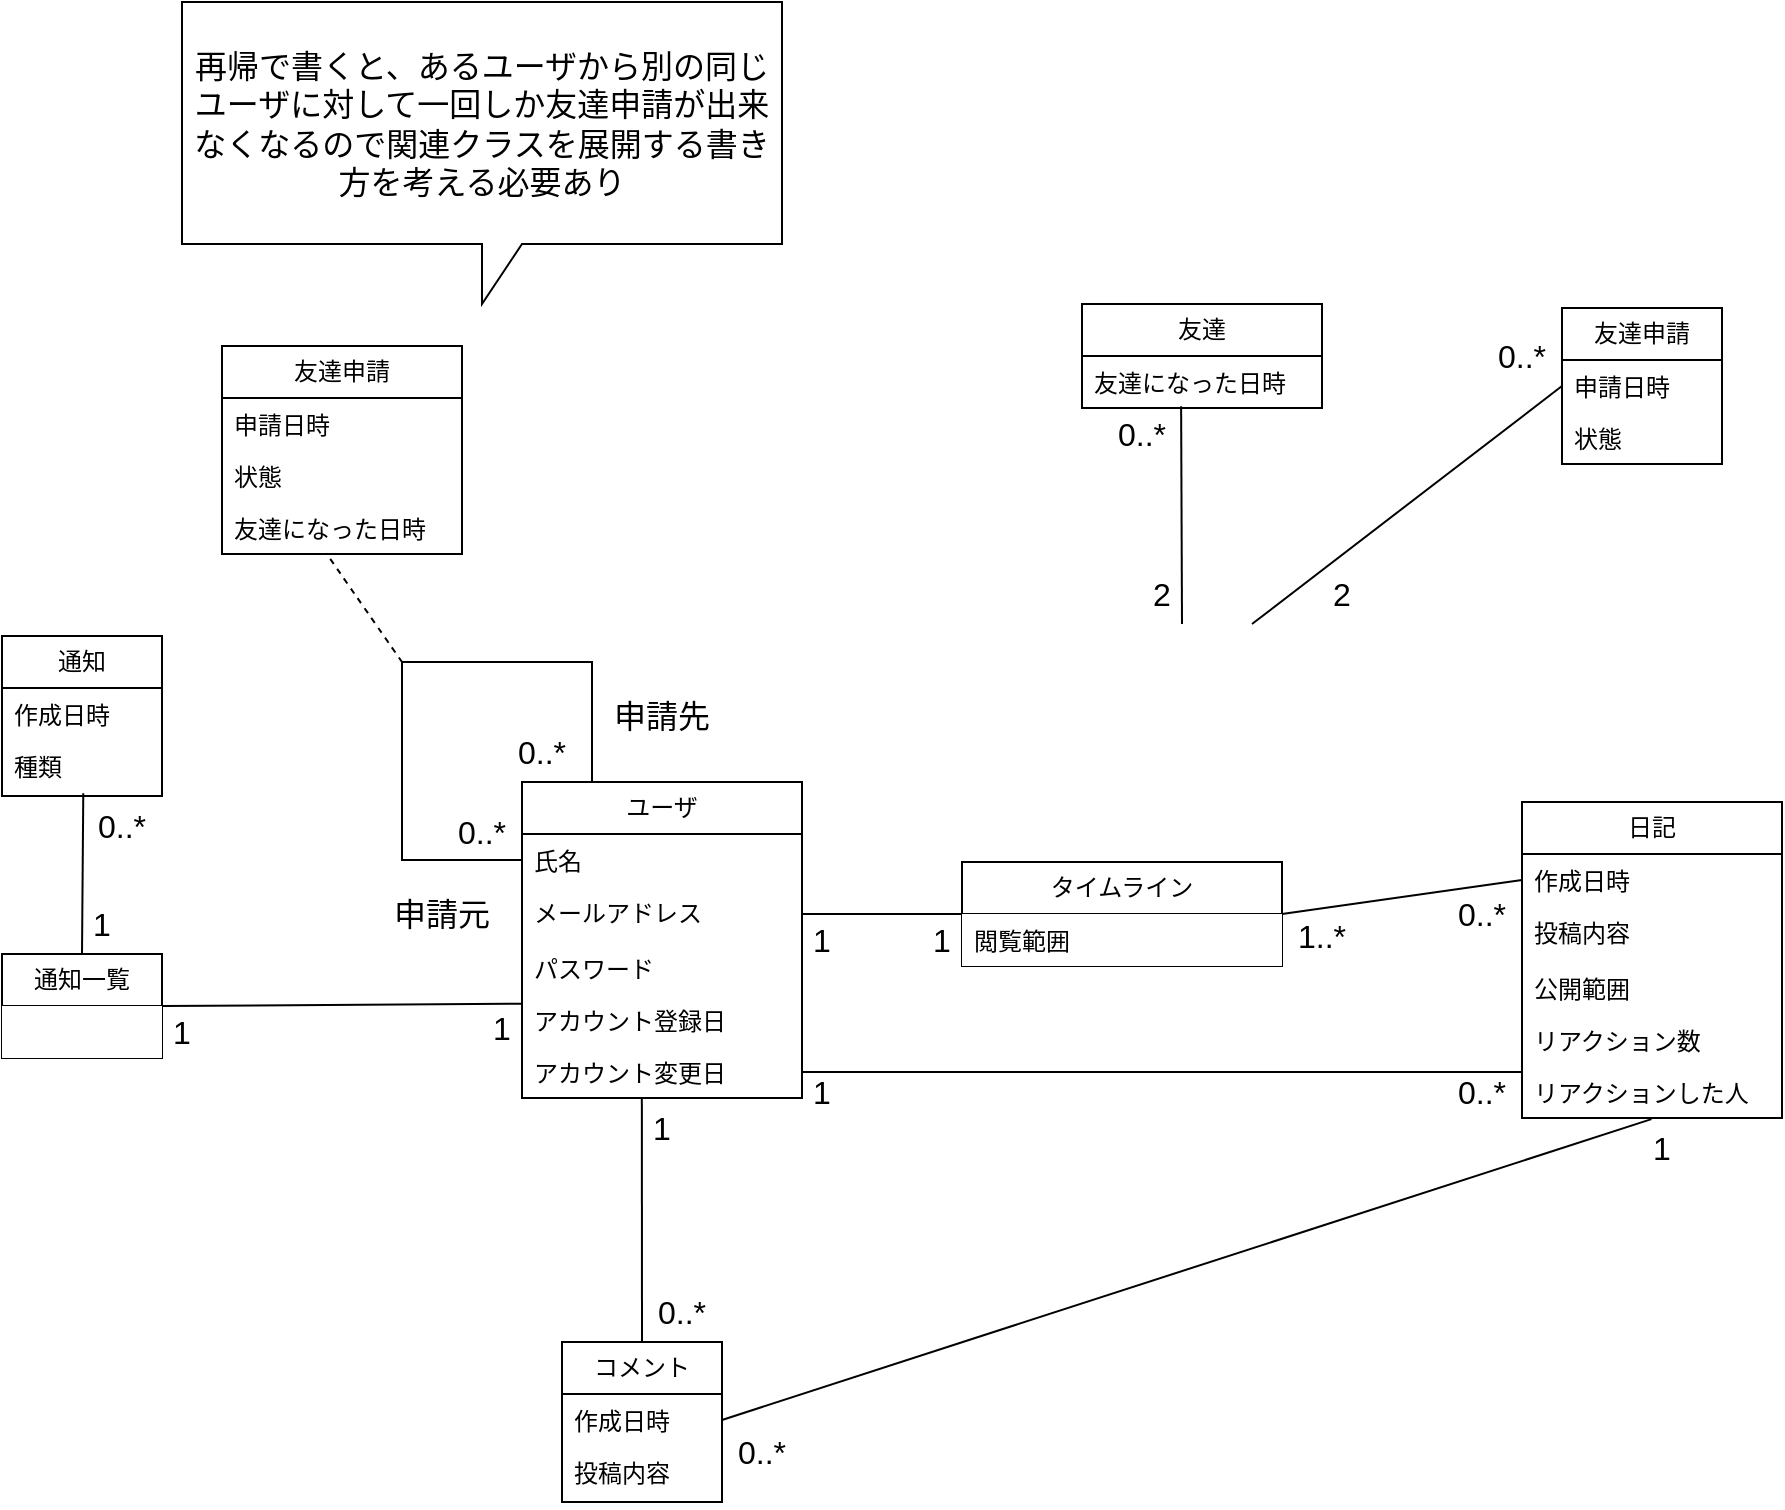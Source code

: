 <mxfile version="23.0.2" type="device">
  <diagram name="ページ1" id="LZfI1CUk9km0A86dHVaj">
    <mxGraphModel dx="1595" dy="1059" grid="1" gridSize="10" guides="1" tooltips="1" connect="1" arrows="1" fold="1" page="0" pageScale="1" pageWidth="827" pageHeight="1169" math="0" shadow="0">
      <root>
        <mxCell id="0" />
        <mxCell id="1" parent="0" />
        <mxCell id="7eO9XWPZNMCHQ968EDGg-1" value="ユーザ" style="swimlane;fontStyle=0;childLayout=stackLayout;horizontal=1;startSize=26;fillColor=none;horizontalStack=0;resizeParent=1;resizeParentMax=0;resizeLast=0;collapsible=1;marginBottom=0;whiteSpace=wrap;html=1;" parent="1" vertex="1">
          <mxGeometry x="100" y="200" width="140" height="158" as="geometry" />
        </mxCell>
        <mxCell id="mq1i-QJqIAr1nPFBBFSp-2" style="edgeStyle=orthogonalEdgeStyle;rounded=0;orthogonalLoop=1;jettySize=auto;html=1;exitX=0;exitY=0.5;exitDx=0;exitDy=0;entryX=0.25;entryY=0;entryDx=0;entryDy=0;fontSize=12;startSize=8;endSize=8;endArrow=none;endFill=0;" edge="1" parent="7eO9XWPZNMCHQ968EDGg-1" source="7eO9XWPZNMCHQ968EDGg-2" target="7eO9XWPZNMCHQ968EDGg-1">
          <mxGeometry relative="1" as="geometry">
            <Array as="points">
              <mxPoint x="-60" y="39" />
              <mxPoint x="-60" y="-60" />
              <mxPoint x="35" y="-60" />
            </Array>
          </mxGeometry>
        </mxCell>
        <mxCell id="7eO9XWPZNMCHQ968EDGg-2" value="氏名" style="text;strokeColor=none;fillColor=none;align=left;verticalAlign=top;spacingLeft=4;spacingRight=4;overflow=hidden;rotatable=0;points=[[0,0.5],[1,0.5]];portConstraint=eastwest;whiteSpace=wrap;html=1;" parent="7eO9XWPZNMCHQ968EDGg-1" vertex="1">
          <mxGeometry y="26" width="140" height="26" as="geometry" />
        </mxCell>
        <mxCell id="7eO9XWPZNMCHQ968EDGg-3" value="メールアドレス" style="text;strokeColor=none;fillColor=none;align=left;verticalAlign=top;spacingLeft=4;spacingRight=4;overflow=hidden;rotatable=0;points=[[0,0.5],[1,0.5]];portConstraint=eastwest;whiteSpace=wrap;html=1;" parent="7eO9XWPZNMCHQ968EDGg-1" vertex="1">
          <mxGeometry y="52" width="140" height="28" as="geometry" />
        </mxCell>
        <mxCell id="7eO9XWPZNMCHQ968EDGg-4" value="パスワード" style="text;strokeColor=none;fillColor=none;align=left;verticalAlign=top;spacingLeft=4;spacingRight=4;overflow=hidden;rotatable=0;points=[[0,0.5],[1,0.5]];portConstraint=eastwest;whiteSpace=wrap;html=1;" parent="7eO9XWPZNMCHQ968EDGg-1" vertex="1">
          <mxGeometry y="80" width="140" height="26" as="geometry" />
        </mxCell>
        <mxCell id="7eO9XWPZNMCHQ968EDGg-5" value="アカウント登録日" style="text;strokeColor=none;fillColor=none;align=left;verticalAlign=top;spacingLeft=4;spacingRight=4;overflow=hidden;rotatable=0;points=[[0,0.5],[1,0.5]];portConstraint=eastwest;whiteSpace=wrap;html=1;" parent="7eO9XWPZNMCHQ968EDGg-1" vertex="1">
          <mxGeometry y="106" width="140" height="26" as="geometry" />
        </mxCell>
        <mxCell id="7eO9XWPZNMCHQ968EDGg-6" value="アカウント変更日" style="text;strokeColor=none;fillColor=none;align=left;verticalAlign=top;spacingLeft=4;spacingRight=4;overflow=hidden;rotatable=0;points=[[0,0.5],[1,0.5]];portConstraint=eastwest;whiteSpace=wrap;html=1;" parent="7eO9XWPZNMCHQ968EDGg-1" vertex="1">
          <mxGeometry y="132" width="140" height="26" as="geometry" />
        </mxCell>
        <mxCell id="7eO9XWPZNMCHQ968EDGg-17" style="edgeStyle=none;curved=1;rounded=0;orthogonalLoop=1;jettySize=auto;html=1;exitX=0;exitY=0.5;exitDx=0;exitDy=0;entryX=1;entryY=0.5;entryDx=0;entryDy=0;fontSize=12;startSize=8;endSize=8;endArrow=none;endFill=0;" parent="1" source="7eO9XWPZNMCHQ968EDGg-7" target="7eO9XWPZNMCHQ968EDGg-3" edge="1">
          <mxGeometry relative="1" as="geometry" />
        </mxCell>
        <mxCell id="7eO9XWPZNMCHQ968EDGg-7" value="タイムライン" style="swimlane;fontStyle=0;childLayout=stackLayout;horizontal=1;startSize=26;fillColor=default;horizontalStack=0;resizeParent=1;resizeParentMax=0;resizeLast=0;collapsible=1;marginBottom=0;whiteSpace=wrap;html=1;" parent="1" vertex="1">
          <mxGeometry x="320" y="240" width="160" height="52" as="geometry" />
        </mxCell>
        <mxCell id="7eO9XWPZNMCHQ968EDGg-8" value="閲覧範囲" style="text;strokeColor=none;fillColor=default;align=left;verticalAlign=top;spacingLeft=4;spacingRight=4;overflow=hidden;rotatable=0;points=[[0,0.5],[1,0.5]];portConstraint=eastwest;whiteSpace=wrap;html=1;" parent="7eO9XWPZNMCHQ968EDGg-7" vertex="1">
          <mxGeometry y="26" width="160" height="26" as="geometry" />
        </mxCell>
        <mxCell id="7eO9XWPZNMCHQ968EDGg-9" value="日記" style="swimlane;fontStyle=0;childLayout=stackLayout;horizontal=1;startSize=26;fillColor=none;horizontalStack=0;resizeParent=1;resizeParentMax=0;resizeLast=0;collapsible=1;marginBottom=0;whiteSpace=wrap;html=1;" parent="1" vertex="1">
          <mxGeometry x="600" y="210" width="130" height="158" as="geometry" />
        </mxCell>
        <mxCell id="7eO9XWPZNMCHQ968EDGg-10" value="作成日時" style="text;strokeColor=none;fillColor=none;align=left;verticalAlign=top;spacingLeft=4;spacingRight=4;overflow=hidden;rotatable=0;points=[[0,0.5],[1,0.5]];portConstraint=eastwest;whiteSpace=wrap;html=1;" parent="7eO9XWPZNMCHQ968EDGg-9" vertex="1">
          <mxGeometry y="26" width="130" height="26" as="geometry" />
        </mxCell>
        <mxCell id="7eO9XWPZNMCHQ968EDGg-11" value="投稿内容" style="text;strokeColor=none;fillColor=none;align=left;verticalAlign=top;spacingLeft=4;spacingRight=4;overflow=hidden;rotatable=0;points=[[0,0.5],[1,0.5]];portConstraint=eastwest;whiteSpace=wrap;html=1;" parent="7eO9XWPZNMCHQ968EDGg-9" vertex="1">
          <mxGeometry y="52" width="130" height="28" as="geometry" />
        </mxCell>
        <mxCell id="7eO9XWPZNMCHQ968EDGg-12" value="公開範囲" style="text;strokeColor=none;fillColor=none;align=left;verticalAlign=top;spacingLeft=4;spacingRight=4;overflow=hidden;rotatable=0;points=[[0,0.5],[1,0.5]];portConstraint=eastwest;whiteSpace=wrap;html=1;" parent="7eO9XWPZNMCHQ968EDGg-9" vertex="1">
          <mxGeometry y="80" width="130" height="26" as="geometry" />
        </mxCell>
        <mxCell id="7eO9XWPZNMCHQ968EDGg-13" value="リアクション数" style="text;strokeColor=none;fillColor=none;align=left;verticalAlign=top;spacingLeft=4;spacingRight=4;overflow=hidden;rotatable=0;points=[[0,0.5],[1,0.5]];portConstraint=eastwest;whiteSpace=wrap;html=1;" parent="7eO9XWPZNMCHQ968EDGg-9" vertex="1">
          <mxGeometry y="106" width="130" height="26" as="geometry" />
        </mxCell>
        <mxCell id="7eO9XWPZNMCHQ968EDGg-14" value="リアクションした人" style="text;strokeColor=none;fillColor=none;align=left;verticalAlign=top;spacingLeft=4;spacingRight=4;overflow=hidden;rotatable=0;points=[[0,0.5],[1,0.5]];portConstraint=eastwest;whiteSpace=wrap;html=1;" parent="7eO9XWPZNMCHQ968EDGg-9" vertex="1">
          <mxGeometry y="132" width="130" height="26" as="geometry" />
        </mxCell>
        <mxCell id="7eO9XWPZNMCHQ968EDGg-15" value="友達" style="swimlane;fontStyle=0;childLayout=stackLayout;horizontal=1;startSize=26;fillColor=none;horizontalStack=0;resizeParent=1;resizeParentMax=0;resizeLast=0;collapsible=1;marginBottom=0;whiteSpace=wrap;html=1;" parent="1" vertex="1">
          <mxGeometry x="380" y="-39" width="120" height="52" as="geometry" />
        </mxCell>
        <mxCell id="7eO9XWPZNMCHQ968EDGg-16" value="友達になった日時" style="text;strokeColor=none;fillColor=none;align=left;verticalAlign=top;spacingLeft=4;spacingRight=4;overflow=hidden;rotatable=0;points=[[0,0.5],[1,0.5]];portConstraint=eastwest;whiteSpace=wrap;html=1;" parent="7eO9XWPZNMCHQ968EDGg-15" vertex="1">
          <mxGeometry y="26" width="120" height="26" as="geometry" />
        </mxCell>
        <mxCell id="7eO9XWPZNMCHQ968EDGg-18" value="1" style="text;html=1;strokeColor=none;fillColor=none;align=center;verticalAlign=middle;whiteSpace=wrap;rounded=0;fontSize=16;" parent="1" vertex="1">
          <mxGeometry x="240" y="264" width="20" height="30" as="geometry" />
        </mxCell>
        <mxCell id="7eO9XWPZNMCHQ968EDGg-19" value="1" style="text;html=1;strokeColor=none;fillColor=none;align=center;verticalAlign=middle;whiteSpace=wrap;rounded=0;fontSize=16;" parent="1" vertex="1">
          <mxGeometry x="300" y="264" width="20" height="30" as="geometry" />
        </mxCell>
        <mxCell id="7eO9XWPZNMCHQ968EDGg-21" style="edgeStyle=none;curved=1;rounded=0;orthogonalLoop=1;jettySize=auto;html=1;exitX=1;exitY=0.5;exitDx=0;exitDy=0;entryX=0;entryY=0.5;entryDx=0;entryDy=0;fontSize=12;startSize=8;endSize=8;endArrow=none;endFill=0;" parent="1" source="7eO9XWPZNMCHQ968EDGg-7" target="7eO9XWPZNMCHQ968EDGg-10" edge="1">
          <mxGeometry relative="1" as="geometry" />
        </mxCell>
        <mxCell id="7eO9XWPZNMCHQ968EDGg-22" value="1..*" style="text;html=1;strokeColor=none;fillColor=none;align=center;verticalAlign=middle;whiteSpace=wrap;rounded=0;fontSize=16;" parent="1" vertex="1">
          <mxGeometry x="480" y="262" width="40" height="30" as="geometry" />
        </mxCell>
        <mxCell id="7eO9XWPZNMCHQ968EDGg-23" value="0..*" style="text;html=1;strokeColor=none;fillColor=none;align=center;verticalAlign=middle;whiteSpace=wrap;rounded=0;fontSize=16;" parent="1" vertex="1">
          <mxGeometry x="560" y="251" width="40" height="30" as="geometry" />
        </mxCell>
        <mxCell id="7eO9XWPZNMCHQ968EDGg-24" style="edgeStyle=none;curved=1;rounded=0;orthogonalLoop=1;jettySize=auto;html=1;exitX=1;exitY=0.5;exitDx=0;exitDy=0;fontSize=12;startSize=8;endSize=8;endArrow=none;endFill=0;" parent="1" source="7eO9XWPZNMCHQ968EDGg-6" edge="1">
          <mxGeometry relative="1" as="geometry">
            <mxPoint x="600" y="345" as="targetPoint" />
          </mxGeometry>
        </mxCell>
        <mxCell id="7eO9XWPZNMCHQ968EDGg-25" value="1" style="text;html=1;strokeColor=none;fillColor=none;align=center;verticalAlign=middle;whiteSpace=wrap;rounded=0;fontSize=16;" parent="1" vertex="1">
          <mxGeometry x="240" y="340" width="20" height="30" as="geometry" />
        </mxCell>
        <mxCell id="7eO9XWPZNMCHQ968EDGg-26" value="0..*" style="text;html=1;strokeColor=none;fillColor=none;align=center;verticalAlign=middle;whiteSpace=wrap;rounded=0;fontSize=16;" parent="1" vertex="1">
          <mxGeometry x="560" y="340" width="40" height="30" as="geometry" />
        </mxCell>
        <mxCell id="7eO9XWPZNMCHQ968EDGg-28" style="edgeStyle=none;curved=1;rounded=0;orthogonalLoop=1;jettySize=auto;html=1;exitX=0.5;exitY=0;exitDx=0;exitDy=0;entryX=0.413;entryY=0.967;entryDx=0;entryDy=0;entryPerimeter=0;fontSize=12;startSize=8;endSize=8;endArrow=none;endFill=0;" parent="1" target="7eO9XWPZNMCHQ968EDGg-16" edge="1">
          <mxGeometry relative="1" as="geometry">
            <mxPoint x="430" y="121" as="sourcePoint" />
          </mxGeometry>
        </mxCell>
        <mxCell id="7eO9XWPZNMCHQ968EDGg-34" style="edgeStyle=none;curved=1;rounded=0;orthogonalLoop=1;jettySize=auto;html=1;exitX=0.75;exitY=0;exitDx=0;exitDy=0;entryX=0;entryY=0.5;entryDx=0;entryDy=0;fontSize=12;startSize=8;endSize=8;endArrow=none;endFill=0;" parent="1" target="7eO9XWPZNMCHQ968EDGg-32" edge="1">
          <mxGeometry relative="1" as="geometry">
            <mxPoint x="465" y="121" as="sourcePoint" />
          </mxGeometry>
        </mxCell>
        <mxCell id="7eO9XWPZNMCHQ968EDGg-29" value="2" style="text;html=1;strokeColor=none;fillColor=none;align=center;verticalAlign=middle;whiteSpace=wrap;rounded=0;fontSize=16;" parent="1" vertex="1">
          <mxGeometry x="410" y="91" width="20" height="30" as="geometry" />
        </mxCell>
        <mxCell id="7eO9XWPZNMCHQ968EDGg-30" value="0..*" style="text;html=1;strokeColor=none;fillColor=none;align=center;verticalAlign=middle;whiteSpace=wrap;rounded=0;fontSize=16;" parent="1" vertex="1">
          <mxGeometry x="390" y="11" width="40" height="30" as="geometry" />
        </mxCell>
        <mxCell id="7eO9XWPZNMCHQ968EDGg-31" value="友達申請" style="swimlane;fontStyle=0;childLayout=stackLayout;horizontal=1;startSize=26;fillColor=none;horizontalStack=0;resizeParent=1;resizeParentMax=0;resizeLast=0;collapsible=1;marginBottom=0;whiteSpace=wrap;html=1;" parent="1" vertex="1">
          <mxGeometry x="620" y="-37" width="80" height="78" as="geometry" />
        </mxCell>
        <mxCell id="7eO9XWPZNMCHQ968EDGg-32" value="申請日時" style="text;strokeColor=none;fillColor=none;align=left;verticalAlign=top;spacingLeft=4;spacingRight=4;overflow=hidden;rotatable=0;points=[[0,0.5],[1,0.5]];portConstraint=eastwest;whiteSpace=wrap;html=1;" parent="7eO9XWPZNMCHQ968EDGg-31" vertex="1">
          <mxGeometry y="26" width="80" height="26" as="geometry" />
        </mxCell>
        <mxCell id="7eO9XWPZNMCHQ968EDGg-33" value="状態" style="text;strokeColor=none;fillColor=none;align=left;verticalAlign=top;spacingLeft=4;spacingRight=4;overflow=hidden;rotatable=0;points=[[0,0.5],[1,0.5]];portConstraint=eastwest;whiteSpace=wrap;html=1;" parent="7eO9XWPZNMCHQ968EDGg-31" vertex="1">
          <mxGeometry y="52" width="80" height="26" as="geometry" />
        </mxCell>
        <mxCell id="7eO9XWPZNMCHQ968EDGg-35" value="2" style="text;html=1;strokeColor=none;fillColor=none;align=center;verticalAlign=middle;whiteSpace=wrap;rounded=0;fontSize=16;" parent="1" vertex="1">
          <mxGeometry x="500" y="91" width="20" height="30" as="geometry" />
        </mxCell>
        <mxCell id="7eO9XWPZNMCHQ968EDGg-36" value="0..*" style="text;html=1;strokeColor=none;fillColor=none;align=center;verticalAlign=middle;whiteSpace=wrap;rounded=0;fontSize=16;" parent="1" vertex="1">
          <mxGeometry x="580" y="-28" width="40" height="30" as="geometry" />
        </mxCell>
        <mxCell id="7eO9XWPZNMCHQ968EDGg-37" value="通知" style="swimlane;fontStyle=0;childLayout=stackLayout;horizontal=1;startSize=26;fillColor=none;horizontalStack=0;resizeParent=1;resizeParentMax=0;resizeLast=0;collapsible=1;marginBottom=0;whiteSpace=wrap;html=1;" parent="1" vertex="1">
          <mxGeometry x="-160" y="127" width="80" height="80" as="geometry" />
        </mxCell>
        <mxCell id="7eO9XWPZNMCHQ968EDGg-38" value="作成日時" style="text;strokeColor=none;fillColor=none;align=left;verticalAlign=top;spacingLeft=4;spacingRight=4;overflow=hidden;rotatable=0;points=[[0,0.5],[1,0.5]];portConstraint=eastwest;whiteSpace=wrap;html=1;" parent="7eO9XWPZNMCHQ968EDGg-37" vertex="1">
          <mxGeometry y="26" width="80" height="26" as="geometry" />
        </mxCell>
        <mxCell id="7eO9XWPZNMCHQ968EDGg-39" value="種類" style="text;strokeColor=none;fillColor=none;align=left;verticalAlign=top;spacingLeft=4;spacingRight=4;overflow=hidden;rotatable=0;points=[[0,0.5],[1,0.5]];portConstraint=eastwest;whiteSpace=wrap;html=1;" parent="7eO9XWPZNMCHQ968EDGg-37" vertex="1">
          <mxGeometry y="52" width="80" height="28" as="geometry" />
        </mxCell>
        <mxCell id="7eO9XWPZNMCHQ968EDGg-42" style="edgeStyle=none;curved=1;rounded=0;orthogonalLoop=1;jettySize=auto;html=1;exitX=1;exitY=0.5;exitDx=0;exitDy=0;entryX=-0.001;entryY=0.187;entryDx=0;entryDy=0;fontSize=12;startSize=8;endSize=8;endArrow=none;endFill=0;entryPerimeter=0;" parent="1" source="7eO9XWPZNMCHQ968EDGg-40" target="7eO9XWPZNMCHQ968EDGg-5" edge="1">
          <mxGeometry relative="1" as="geometry" />
        </mxCell>
        <mxCell id="7eO9XWPZNMCHQ968EDGg-40" value="通知一覧" style="swimlane;fontStyle=0;childLayout=stackLayout;horizontal=1;startSize=26;fillColor=default;horizontalStack=0;resizeParent=1;resizeParentMax=0;resizeLast=0;collapsible=1;marginBottom=0;whiteSpace=wrap;html=1;" parent="1" vertex="1">
          <mxGeometry x="-160" y="286" width="80" height="52" as="geometry" />
        </mxCell>
        <mxCell id="7eO9XWPZNMCHQ968EDGg-41" value="" style="text;strokeColor=none;fillColor=default;align=left;verticalAlign=top;spacingLeft=4;spacingRight=4;overflow=hidden;rotatable=0;points=[[0,0.5],[1,0.5]];portConstraint=eastwest;whiteSpace=wrap;html=1;" parent="7eO9XWPZNMCHQ968EDGg-40" vertex="1">
          <mxGeometry y="26" width="80" height="26" as="geometry" />
        </mxCell>
        <mxCell id="7eO9XWPZNMCHQ968EDGg-43" value="1" style="text;html=1;strokeColor=none;fillColor=none;align=center;verticalAlign=middle;whiteSpace=wrap;rounded=0;fontSize=16;" parent="1" vertex="1">
          <mxGeometry x="-80" y="310" width="20" height="30" as="geometry" />
        </mxCell>
        <mxCell id="7eO9XWPZNMCHQ968EDGg-44" value="1" style="text;html=1;strokeColor=none;fillColor=none;align=center;verticalAlign=middle;whiteSpace=wrap;rounded=0;fontSize=16;" parent="1" vertex="1">
          <mxGeometry x="80" y="308" width="20" height="30" as="geometry" />
        </mxCell>
        <mxCell id="7eO9XWPZNMCHQ968EDGg-45" value="コメント" style="swimlane;fontStyle=0;childLayout=stackLayout;horizontal=1;startSize=26;fillColor=none;horizontalStack=0;resizeParent=1;resizeParentMax=0;resizeLast=0;collapsible=1;marginBottom=0;whiteSpace=wrap;html=1;" parent="1" vertex="1">
          <mxGeometry x="120" y="480" width="80" height="80" as="geometry" />
        </mxCell>
        <mxCell id="7eO9XWPZNMCHQ968EDGg-46" value="作成日時" style="text;strokeColor=none;fillColor=none;align=left;verticalAlign=top;spacingLeft=4;spacingRight=4;overflow=hidden;rotatable=0;points=[[0,0.5],[1,0.5]];portConstraint=eastwest;whiteSpace=wrap;html=1;" parent="7eO9XWPZNMCHQ968EDGg-45" vertex="1">
          <mxGeometry y="26" width="80" height="26" as="geometry" />
        </mxCell>
        <mxCell id="7eO9XWPZNMCHQ968EDGg-47" value="投稿内容" style="text;strokeColor=none;fillColor=none;align=left;verticalAlign=top;spacingLeft=4;spacingRight=4;overflow=hidden;rotatable=0;points=[[0,0.5],[1,0.5]];portConstraint=eastwest;whiteSpace=wrap;html=1;" parent="7eO9XWPZNMCHQ968EDGg-45" vertex="1">
          <mxGeometry y="52" width="80" height="28" as="geometry" />
        </mxCell>
        <mxCell id="7eO9XWPZNMCHQ968EDGg-48" style="edgeStyle=none;curved=1;rounded=0;orthogonalLoop=1;jettySize=auto;html=1;exitX=0.5;exitY=0;exitDx=0;exitDy=0;entryX=0.428;entryY=1.008;entryDx=0;entryDy=0;entryPerimeter=0;fontSize=12;startSize=8;endSize=8;endArrow=none;endFill=0;" parent="1" source="7eO9XWPZNMCHQ968EDGg-45" target="7eO9XWPZNMCHQ968EDGg-6" edge="1">
          <mxGeometry relative="1" as="geometry" />
        </mxCell>
        <mxCell id="7eO9XWPZNMCHQ968EDGg-49" value="0..*" style="text;html=1;strokeColor=none;fillColor=none;align=center;verticalAlign=middle;whiteSpace=wrap;rounded=0;fontSize=16;" parent="1" vertex="1">
          <mxGeometry x="160" y="450" width="40" height="30" as="geometry" />
        </mxCell>
        <mxCell id="7eO9XWPZNMCHQ968EDGg-50" value="1" style="text;html=1;strokeColor=none;fillColor=none;align=center;verticalAlign=middle;whiteSpace=wrap;rounded=0;fontSize=16;" parent="1" vertex="1">
          <mxGeometry x="160" y="358" width="20" height="30" as="geometry" />
        </mxCell>
        <mxCell id="7eO9XWPZNMCHQ968EDGg-51" style="edgeStyle=none;curved=1;rounded=0;orthogonalLoop=1;jettySize=auto;html=1;exitX=1;exitY=0.5;exitDx=0;exitDy=0;entryX=0.498;entryY=1.021;entryDx=0;entryDy=0;entryPerimeter=0;fontSize=12;startSize=8;endSize=8;endArrow=none;endFill=0;" parent="1" source="7eO9XWPZNMCHQ968EDGg-46" target="7eO9XWPZNMCHQ968EDGg-14" edge="1">
          <mxGeometry relative="1" as="geometry" />
        </mxCell>
        <mxCell id="7eO9XWPZNMCHQ968EDGg-52" value="0..*" style="text;html=1;strokeColor=none;fillColor=none;align=center;verticalAlign=middle;whiteSpace=wrap;rounded=0;fontSize=16;" parent="1" vertex="1">
          <mxGeometry x="200" y="520" width="40" height="30" as="geometry" />
        </mxCell>
        <mxCell id="7eO9XWPZNMCHQ968EDGg-53" value="1" style="text;html=1;strokeColor=none;fillColor=none;align=center;verticalAlign=middle;whiteSpace=wrap;rounded=0;fontSize=16;" parent="1" vertex="1">
          <mxGeometry x="660" y="368" width="20" height="30" as="geometry" />
        </mxCell>
        <mxCell id="7eO9XWPZNMCHQ968EDGg-54" style="edgeStyle=none;curved=1;rounded=0;orthogonalLoop=1;jettySize=auto;html=1;exitX=0.5;exitY=0;exitDx=0;exitDy=0;entryX=0.508;entryY=0.95;entryDx=0;entryDy=0;entryPerimeter=0;fontSize=12;startSize=8;endSize=8;endArrow=none;endFill=0;" parent="1" source="7eO9XWPZNMCHQ968EDGg-40" target="7eO9XWPZNMCHQ968EDGg-39" edge="1">
          <mxGeometry relative="1" as="geometry" />
        </mxCell>
        <mxCell id="7eO9XWPZNMCHQ968EDGg-55" value="0..*" style="text;html=1;strokeColor=none;fillColor=none;align=center;verticalAlign=middle;whiteSpace=wrap;rounded=0;fontSize=16;" parent="1" vertex="1">
          <mxGeometry x="-120" y="207" width="40" height="30" as="geometry" />
        </mxCell>
        <mxCell id="7eO9XWPZNMCHQ968EDGg-56" value="1" style="text;html=1;strokeColor=none;fillColor=none;align=center;verticalAlign=middle;whiteSpace=wrap;rounded=0;fontSize=16;" parent="1" vertex="1">
          <mxGeometry x="-120" y="256" width="20" height="30" as="geometry" />
        </mxCell>
        <mxCell id="mq1i-QJqIAr1nPFBBFSp-3" value="友達申請" style="swimlane;fontStyle=0;childLayout=stackLayout;horizontal=1;startSize=26;fillColor=none;horizontalStack=0;resizeParent=1;resizeParentMax=0;resizeLast=0;collapsible=1;marginBottom=0;whiteSpace=wrap;html=1;" vertex="1" parent="1">
          <mxGeometry x="-50" y="-18" width="120" height="104" as="geometry" />
        </mxCell>
        <mxCell id="mq1i-QJqIAr1nPFBBFSp-4" value="申請日時" style="text;strokeColor=none;fillColor=none;align=left;verticalAlign=top;spacingLeft=4;spacingRight=4;overflow=hidden;rotatable=0;points=[[0,0.5],[1,0.5]];portConstraint=eastwest;whiteSpace=wrap;html=1;" vertex="1" parent="mq1i-QJqIAr1nPFBBFSp-3">
          <mxGeometry y="26" width="120" height="26" as="geometry" />
        </mxCell>
        <mxCell id="mq1i-QJqIAr1nPFBBFSp-5" value="状態" style="text;strokeColor=none;fillColor=none;align=left;verticalAlign=top;spacingLeft=4;spacingRight=4;overflow=hidden;rotatable=0;points=[[0,0.5],[1,0.5]];portConstraint=eastwest;whiteSpace=wrap;html=1;" vertex="1" parent="mq1i-QJqIAr1nPFBBFSp-3">
          <mxGeometry y="52" width="120" height="26" as="geometry" />
        </mxCell>
        <mxCell id="mq1i-QJqIAr1nPFBBFSp-6" value="友達になった日時" style="text;strokeColor=none;fillColor=none;align=left;verticalAlign=top;spacingLeft=4;spacingRight=4;overflow=hidden;rotatable=0;points=[[0,0.5],[1,0.5]];portConstraint=eastwest;whiteSpace=wrap;html=1;" vertex="1" parent="mq1i-QJqIAr1nPFBBFSp-3">
          <mxGeometry y="78" width="120" height="26" as="geometry" />
        </mxCell>
        <mxCell id="mq1i-QJqIAr1nPFBBFSp-7" value="申請先" style="text;html=1;strokeColor=none;fillColor=none;align=center;verticalAlign=middle;whiteSpace=wrap;rounded=0;fontSize=16;" vertex="1" parent="1">
          <mxGeometry x="140" y="152" width="60" height="30" as="geometry" />
        </mxCell>
        <mxCell id="mq1i-QJqIAr1nPFBBFSp-8" value="申請元" style="text;html=1;strokeColor=none;fillColor=none;align=center;verticalAlign=middle;whiteSpace=wrap;rounded=0;fontSize=16;" vertex="1" parent="1">
          <mxGeometry x="30" y="251" width="60" height="30" as="geometry" />
        </mxCell>
        <mxCell id="mq1i-QJqIAr1nPFBBFSp-11" value="0..*" style="text;html=1;strokeColor=none;fillColor=none;align=center;verticalAlign=middle;whiteSpace=wrap;rounded=0;fontSize=16;" vertex="1" parent="1">
          <mxGeometry x="60" y="210" width="40" height="30" as="geometry" />
        </mxCell>
        <mxCell id="mq1i-QJqIAr1nPFBBFSp-12" value="0..*" style="text;html=1;strokeColor=none;fillColor=none;align=center;verticalAlign=middle;whiteSpace=wrap;rounded=0;fontSize=16;" vertex="1" parent="1">
          <mxGeometry x="90" y="170" width="40" height="30" as="geometry" />
        </mxCell>
        <mxCell id="mq1i-QJqIAr1nPFBBFSp-13" value="" style="endArrow=none;dashed=1;html=1;rounded=0;fontSize=12;startSize=8;endSize=8;curved=1;entryX=0.435;entryY=0.989;entryDx=0;entryDy=0;entryPerimeter=0;" edge="1" parent="1" target="mq1i-QJqIAr1nPFBBFSp-6">
          <mxGeometry width="50" height="50" relative="1" as="geometry">
            <mxPoint x="40" y="140" as="sourcePoint" />
            <mxPoint x="20" y="150" as="targetPoint" />
          </mxGeometry>
        </mxCell>
        <mxCell id="mq1i-QJqIAr1nPFBBFSp-16" value="再帰で書くと、あるユーザから別の同じユーザに対して一回しか友達申請が出来なくなるので関連クラスを展開する書き方を考える必要あり" style="shape=callout;whiteSpace=wrap;html=1;perimeter=calloutPerimeter;fontSize=16;" vertex="1" parent="1">
          <mxGeometry x="-70" y="-190" width="300" height="151" as="geometry" />
        </mxCell>
      </root>
    </mxGraphModel>
  </diagram>
</mxfile>
